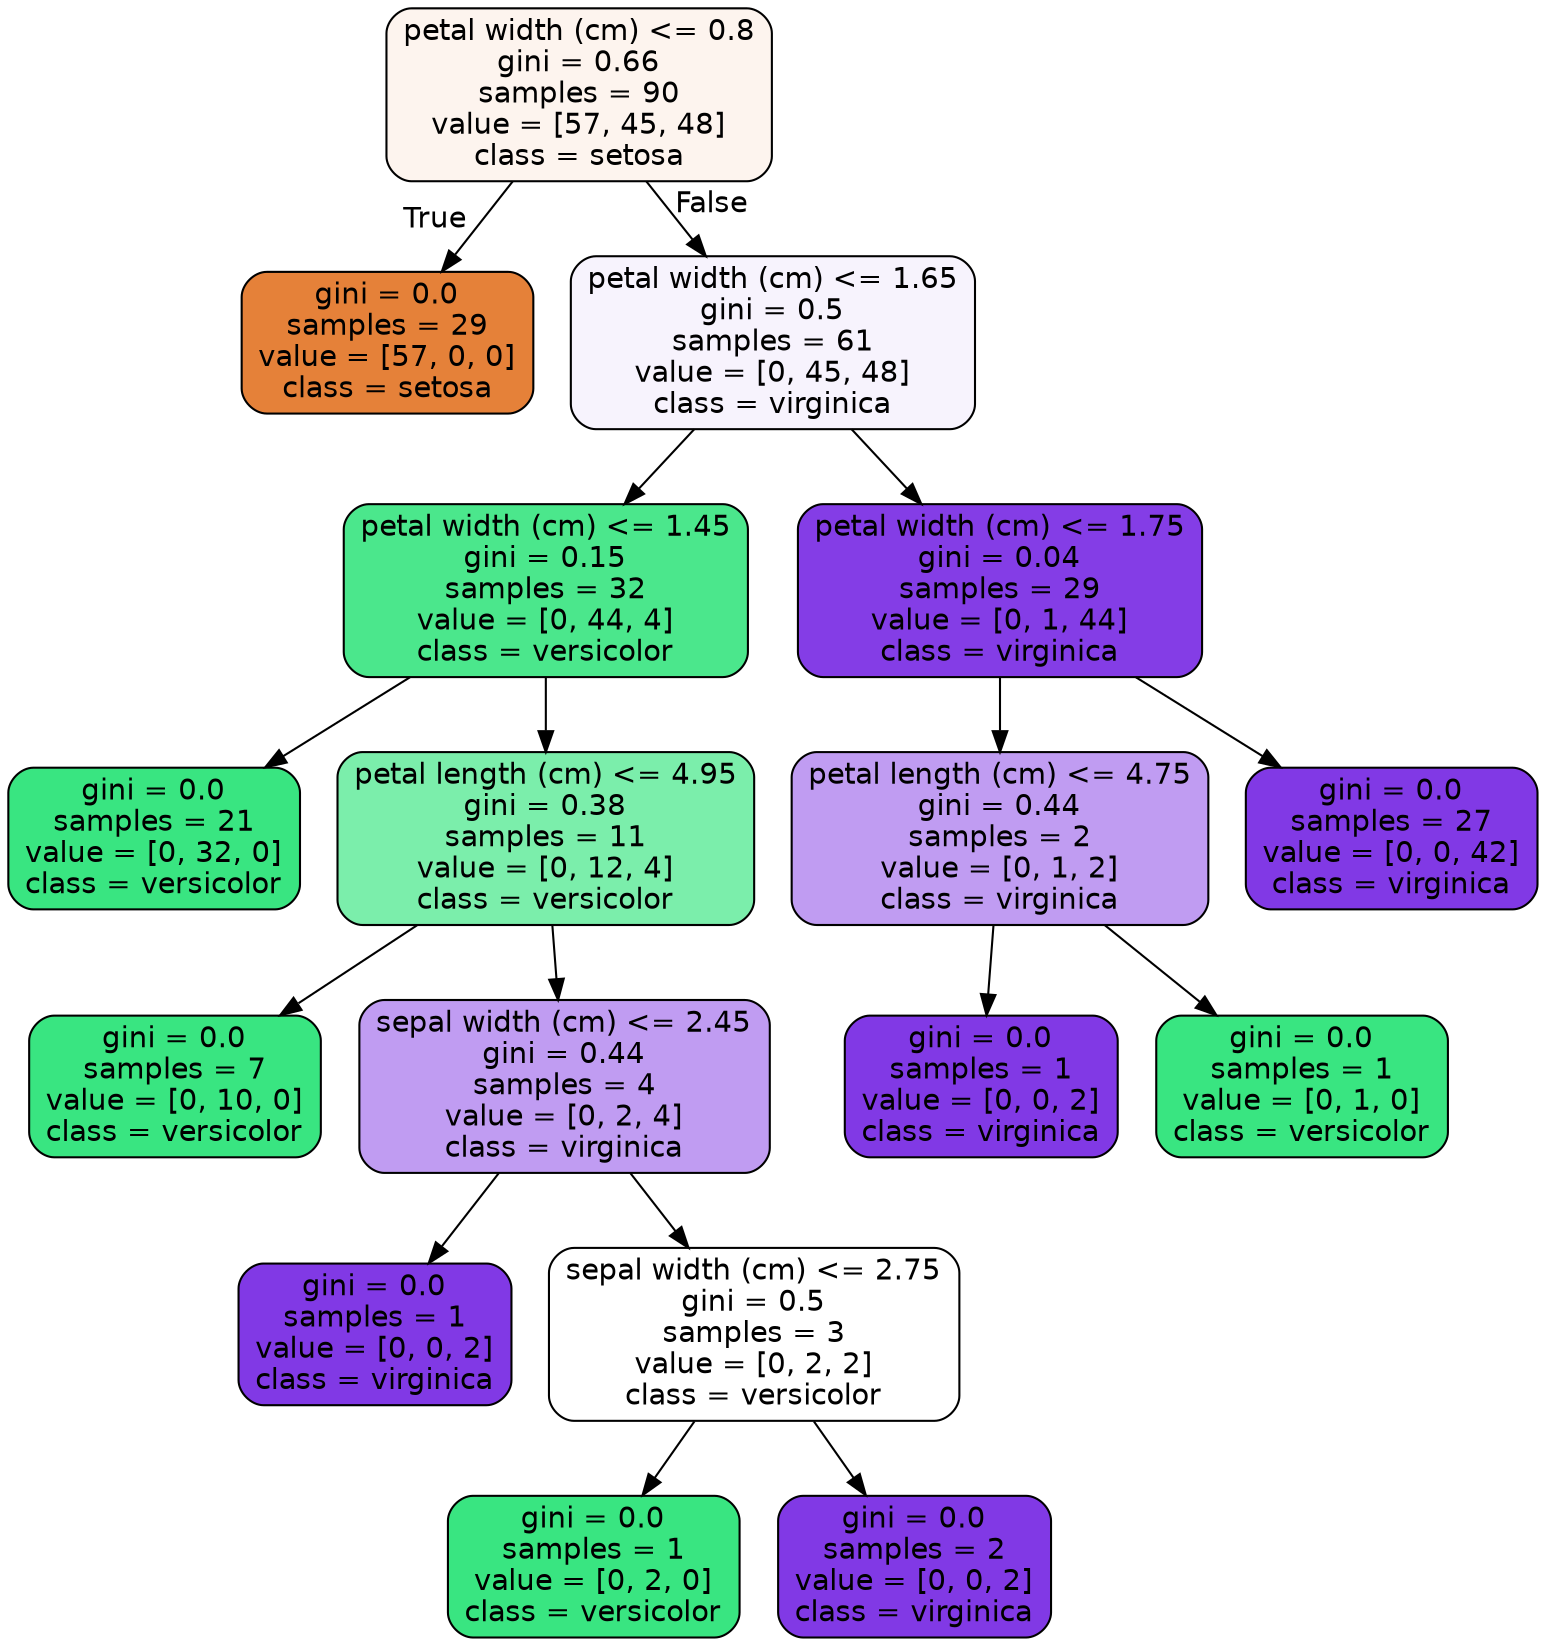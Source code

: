 digraph Tree {
node [shape=box, style="filled, rounded", color="black", fontname="helvetica"] ;
edge [fontname="helvetica"] ;
0 [label="petal width (cm) <= 0.8\ngini = 0.66\nsamples = 90\nvalue = [57, 45, 48]\nclass = setosa", fillcolor="#fdf4ee"] ;
1 [label="gini = 0.0\nsamples = 29\nvalue = [57, 0, 0]\nclass = setosa", fillcolor="#e58139"] ;
0 -> 1 [labeldistance=2.5, labelangle=45, headlabel="True"] ;
2 [label="petal width (cm) <= 1.65\ngini = 0.5\nsamples = 61\nvalue = [0, 45, 48]\nclass = virginica", fillcolor="#f7f3fd"] ;
0 -> 2 [labeldistance=2.5, labelangle=-45, headlabel="False"] ;
3 [label="petal width (cm) <= 1.45\ngini = 0.15\nsamples = 32\nvalue = [0, 44, 4]\nclass = versicolor", fillcolor="#4be78c"] ;
2 -> 3 ;
4 [label="gini = 0.0\nsamples = 21\nvalue = [0, 32, 0]\nclass = versicolor", fillcolor="#39e581"] ;
3 -> 4 ;
5 [label="petal length (cm) <= 4.95\ngini = 0.38\nsamples = 11\nvalue = [0, 12, 4]\nclass = versicolor", fillcolor="#7beeab"] ;
3 -> 5 ;
6 [label="gini = 0.0\nsamples = 7\nvalue = [0, 10, 0]\nclass = versicolor", fillcolor="#39e581"] ;
5 -> 6 ;
7 [label="sepal width (cm) <= 2.45\ngini = 0.44\nsamples = 4\nvalue = [0, 2, 4]\nclass = virginica", fillcolor="#c09cf2"] ;
5 -> 7 ;
8 [label="gini = 0.0\nsamples = 1\nvalue = [0, 0, 2]\nclass = virginica", fillcolor="#8139e5"] ;
7 -> 8 ;
9 [label="sepal width (cm) <= 2.75\ngini = 0.5\nsamples = 3\nvalue = [0, 2, 2]\nclass = versicolor", fillcolor="#ffffff"] ;
7 -> 9 ;
10 [label="gini = 0.0\nsamples = 1\nvalue = [0, 2, 0]\nclass = versicolor", fillcolor="#39e581"] ;
9 -> 10 ;
11 [label="gini = 0.0\nsamples = 2\nvalue = [0, 0, 2]\nclass = virginica", fillcolor="#8139e5"] ;
9 -> 11 ;
12 [label="petal width (cm) <= 1.75\ngini = 0.04\nsamples = 29\nvalue = [0, 1, 44]\nclass = virginica", fillcolor="#843de6"] ;
2 -> 12 ;
13 [label="petal length (cm) <= 4.75\ngini = 0.44\nsamples = 2\nvalue = [0, 1, 2]\nclass = virginica", fillcolor="#c09cf2"] ;
12 -> 13 ;
14 [label="gini = 0.0\nsamples = 1\nvalue = [0, 0, 2]\nclass = virginica", fillcolor="#8139e5"] ;
13 -> 14 ;
15 [label="gini = 0.0\nsamples = 1\nvalue = [0, 1, 0]\nclass = versicolor", fillcolor="#39e581"] ;
13 -> 15 ;
16 [label="gini = 0.0\nsamples = 27\nvalue = [0, 0, 42]\nclass = virginica", fillcolor="#8139e5"] ;
12 -> 16 ;
}